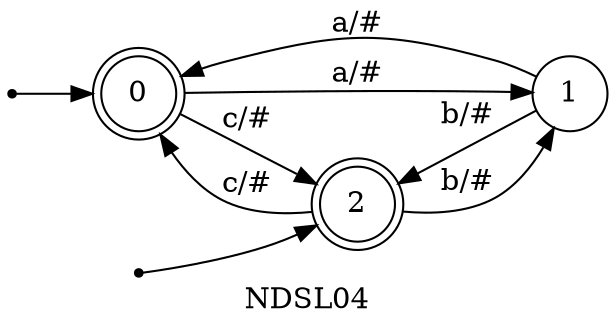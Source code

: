 digraph G {
	rankdir=LR;
	label="NDSL04"
	init0 [shape=point];
	init0 -> 0;
	0 [shape=doublecircle]
	0 -> 2 [label="c/#"]
	0 -> 1 [label="a/#"]
	1 [shape=circle]
	1 -> 2 [label="b/#"]
	1 -> 0 [label="a/#"]
	init2 [shape=point];
	init2 -> 2;
	2 [shape=doublecircle]
	2 -> 1 [label="b/#"]
	2 -> 0 [label="c/#"]
}
